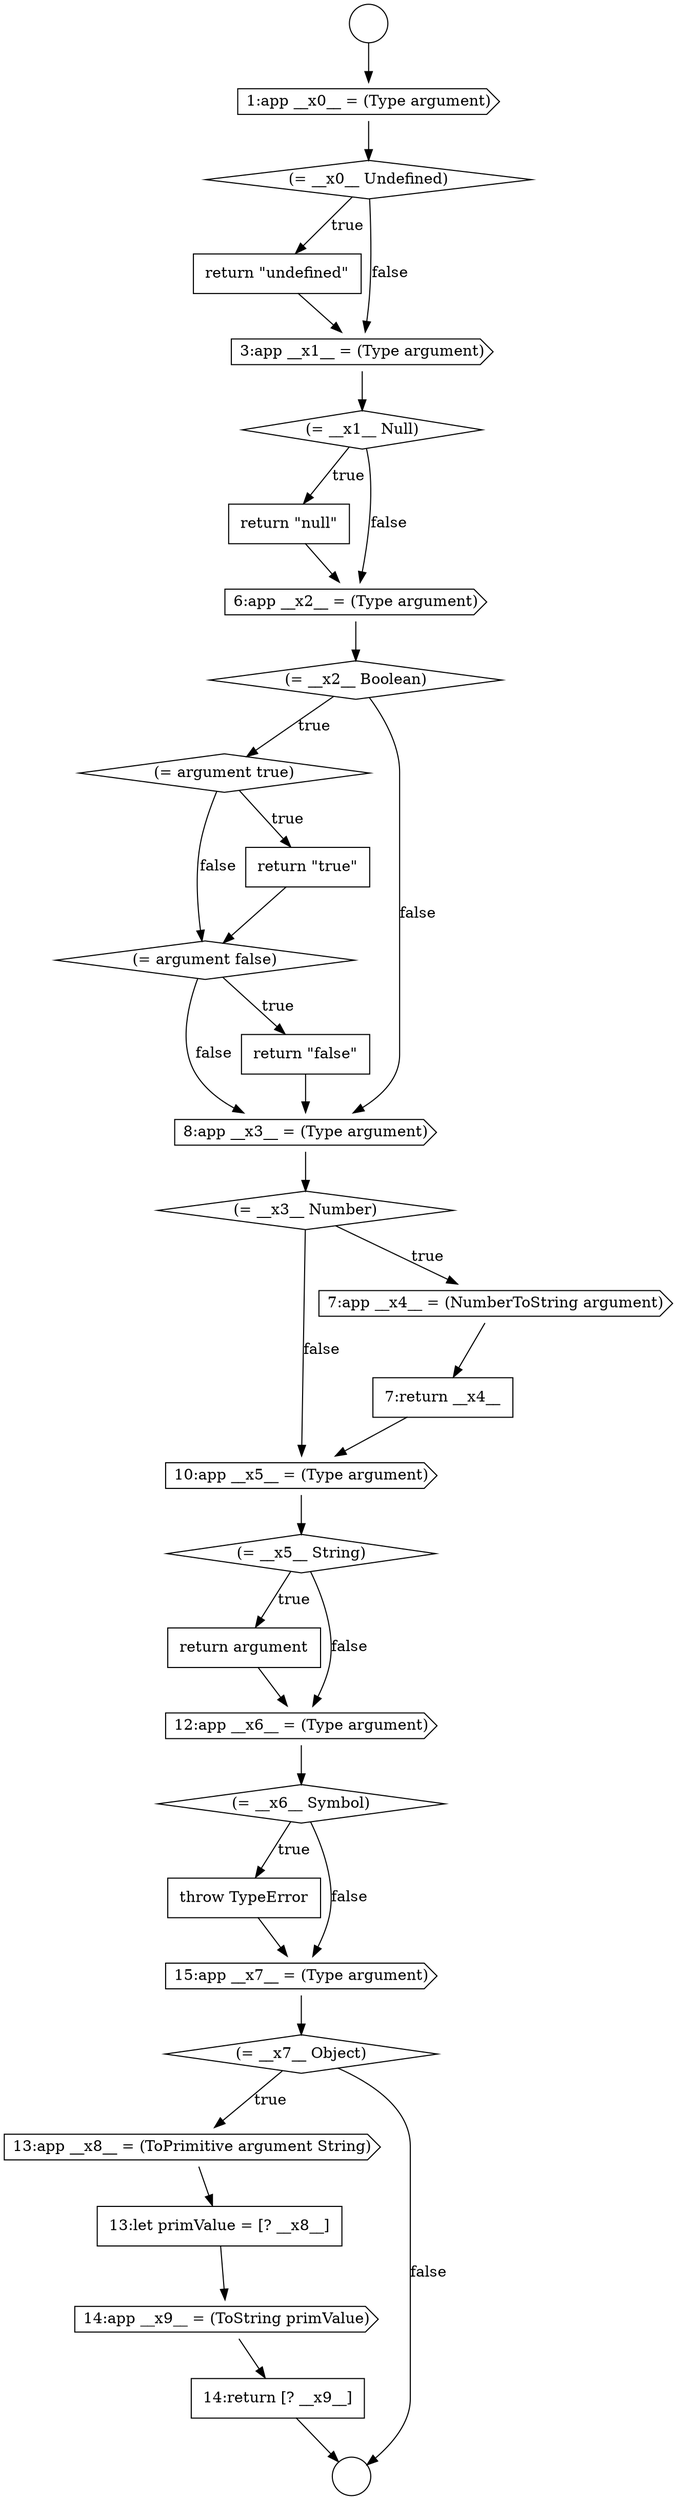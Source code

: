 digraph {
  node19767 [shape=diamond, label=<<font color="black">(= __x6__ Symbol)</font>> color="black" fillcolor="white" style=filled]
  node19763 [shape=cds, label=<<font color="black">10:app __x5__ = (Type argument)</font>> color="black" fillcolor="white" style=filled]
  node19771 [shape=cds, label=<<font color="black">13:app __x8__ = (ToPrimitive argument String)</font>> color="black" fillcolor="white" style=filled]
  node19752 [shape=none, margin=0, label=<<font color="black">
    <table border="0" cellborder="1" cellspacing="0" cellpadding="10">
      <tr><td align="left">return &quot;null&quot;</td></tr>
    </table>
  </font>> color="black" fillcolor="white" style=filled]
  node19773 [shape=cds, label=<<font color="black">14:app __x9__ = (ToString primValue)</font>> color="black" fillcolor="white" style=filled]
  node19772 [shape=none, margin=0, label=<<font color="black">
    <table border="0" cellborder="1" cellspacing="0" cellpadding="10">
      <tr><td align="left">13:let primValue = [? __x8__]</td></tr>
    </table>
  </font>> color="black" fillcolor="white" style=filled]
  node19755 [shape=diamond, label=<<font color="black">(= argument true)</font>> color="black" fillcolor="white" style=filled]
  node19745 [shape=circle label=" " color="black" fillcolor="white" style=filled]
  node19749 [shape=none, margin=0, label=<<font color="black">
    <table border="0" cellborder="1" cellspacing="0" cellpadding="10">
      <tr><td align="left">return &quot;undefined&quot;</td></tr>
    </table>
  </font>> color="black" fillcolor="white" style=filled]
  node19759 [shape=cds, label=<<font color="black">8:app __x3__ = (Type argument)</font>> color="black" fillcolor="white" style=filled]
  node19751 [shape=diamond, label=<<font color="black">(= __x1__ Null)</font>> color="black" fillcolor="white" style=filled]
  node19768 [shape=none, margin=0, label=<<font color="black">
    <table border="0" cellborder="1" cellspacing="0" cellpadding="10">
      <tr><td align="left">throw TypeError</td></tr>
    </table>
  </font>> color="black" fillcolor="white" style=filled]
  node19754 [shape=diamond, label=<<font color="black">(= __x2__ Boolean)</font>> color="black" fillcolor="white" style=filled]
  node19748 [shape=diamond, label=<<font color="black">(= __x0__ Undefined)</font>> color="black" fillcolor="white" style=filled]
  node19758 [shape=none, margin=0, label=<<font color="black">
    <table border="0" cellborder="1" cellspacing="0" cellpadding="10">
      <tr><td align="left">return &quot;false&quot;</td></tr>
    </table>
  </font>> color="black" fillcolor="white" style=filled]
  node19764 [shape=diamond, label=<<font color="black">(= __x5__ String)</font>> color="black" fillcolor="white" style=filled]
  node19762 [shape=none, margin=0, label=<<font color="black">
    <table border="0" cellborder="1" cellspacing="0" cellpadding="10">
      <tr><td align="left">7:return __x4__</td></tr>
    </table>
  </font>> color="black" fillcolor="white" style=filled]
  node19765 [shape=none, margin=0, label=<<font color="black">
    <table border="0" cellborder="1" cellspacing="0" cellpadding="10">
      <tr><td align="left">return argument</td></tr>
    </table>
  </font>> color="black" fillcolor="white" style=filled]
  node19753 [shape=cds, label=<<font color="black">6:app __x2__ = (Type argument)</font>> color="black" fillcolor="white" style=filled]
  node19747 [shape=cds, label=<<font color="black">1:app __x0__ = (Type argument)</font>> color="black" fillcolor="white" style=filled]
  node19770 [shape=diamond, label=<<font color="black">(= __x7__ Object)</font>> color="black" fillcolor="white" style=filled]
  node19757 [shape=diamond, label=<<font color="black">(= argument false)</font>> color="black" fillcolor="white" style=filled]
  node19761 [shape=cds, label=<<font color="black">7:app __x4__ = (NumberToString argument)</font>> color="black" fillcolor="white" style=filled]
  node19774 [shape=none, margin=0, label=<<font color="black">
    <table border="0" cellborder="1" cellspacing="0" cellpadding="10">
      <tr><td align="left">14:return [? __x9__]</td></tr>
    </table>
  </font>> color="black" fillcolor="white" style=filled]
  node19746 [shape=circle label=" " color="black" fillcolor="white" style=filled]
  node19756 [shape=none, margin=0, label=<<font color="black">
    <table border="0" cellborder="1" cellspacing="0" cellpadding="10">
      <tr><td align="left">return &quot;true&quot;</td></tr>
    </table>
  </font>> color="black" fillcolor="white" style=filled]
  node19766 [shape=cds, label=<<font color="black">12:app __x6__ = (Type argument)</font>> color="black" fillcolor="white" style=filled]
  node19769 [shape=cds, label=<<font color="black">15:app __x7__ = (Type argument)</font>> color="black" fillcolor="white" style=filled]
  node19750 [shape=cds, label=<<font color="black">3:app __x1__ = (Type argument)</font>> color="black" fillcolor="white" style=filled]
  node19760 [shape=diamond, label=<<font color="black">(= __x3__ Number)</font>> color="black" fillcolor="white" style=filled]
  node19749 -> node19750 [ color="black"]
  node19751 -> node19752 [label=<<font color="black">true</font>> color="black"]
  node19751 -> node19753 [label=<<font color="black">false</font>> color="black"]
  node19750 -> node19751 [ color="black"]
  node19762 -> node19763 [ color="black"]
  node19745 -> node19747 [ color="black"]
  node19752 -> node19753 [ color="black"]
  node19767 -> node19768 [label=<<font color="black">true</font>> color="black"]
  node19767 -> node19769 [label=<<font color="black">false</font>> color="black"]
  node19773 -> node19774 [ color="black"]
  node19759 -> node19760 [ color="black"]
  node19764 -> node19765 [label=<<font color="black">true</font>> color="black"]
  node19764 -> node19766 [label=<<font color="black">false</font>> color="black"]
  node19760 -> node19761 [label=<<font color="black">true</font>> color="black"]
  node19760 -> node19763 [label=<<font color="black">false</font>> color="black"]
  node19753 -> node19754 [ color="black"]
  node19769 -> node19770 [ color="black"]
  node19765 -> node19766 [ color="black"]
  node19770 -> node19771 [label=<<font color="black">true</font>> color="black"]
  node19770 -> node19746 [label=<<font color="black">false</font>> color="black"]
  node19771 -> node19772 [ color="black"]
  node19755 -> node19756 [label=<<font color="black">true</font>> color="black"]
  node19755 -> node19757 [label=<<font color="black">false</font>> color="black"]
  node19761 -> node19762 [ color="black"]
  node19756 -> node19757 [ color="black"]
  node19757 -> node19758 [label=<<font color="black">true</font>> color="black"]
  node19757 -> node19759 [label=<<font color="black">false</font>> color="black"]
  node19748 -> node19749 [label=<<font color="black">true</font>> color="black"]
  node19748 -> node19750 [label=<<font color="black">false</font>> color="black"]
  node19768 -> node19769 [ color="black"]
  node19774 -> node19746 [ color="black"]
  node19747 -> node19748 [ color="black"]
  node19772 -> node19773 [ color="black"]
  node19766 -> node19767 [ color="black"]
  node19758 -> node19759 [ color="black"]
  node19754 -> node19755 [label=<<font color="black">true</font>> color="black"]
  node19754 -> node19759 [label=<<font color="black">false</font>> color="black"]
  node19763 -> node19764 [ color="black"]
}
